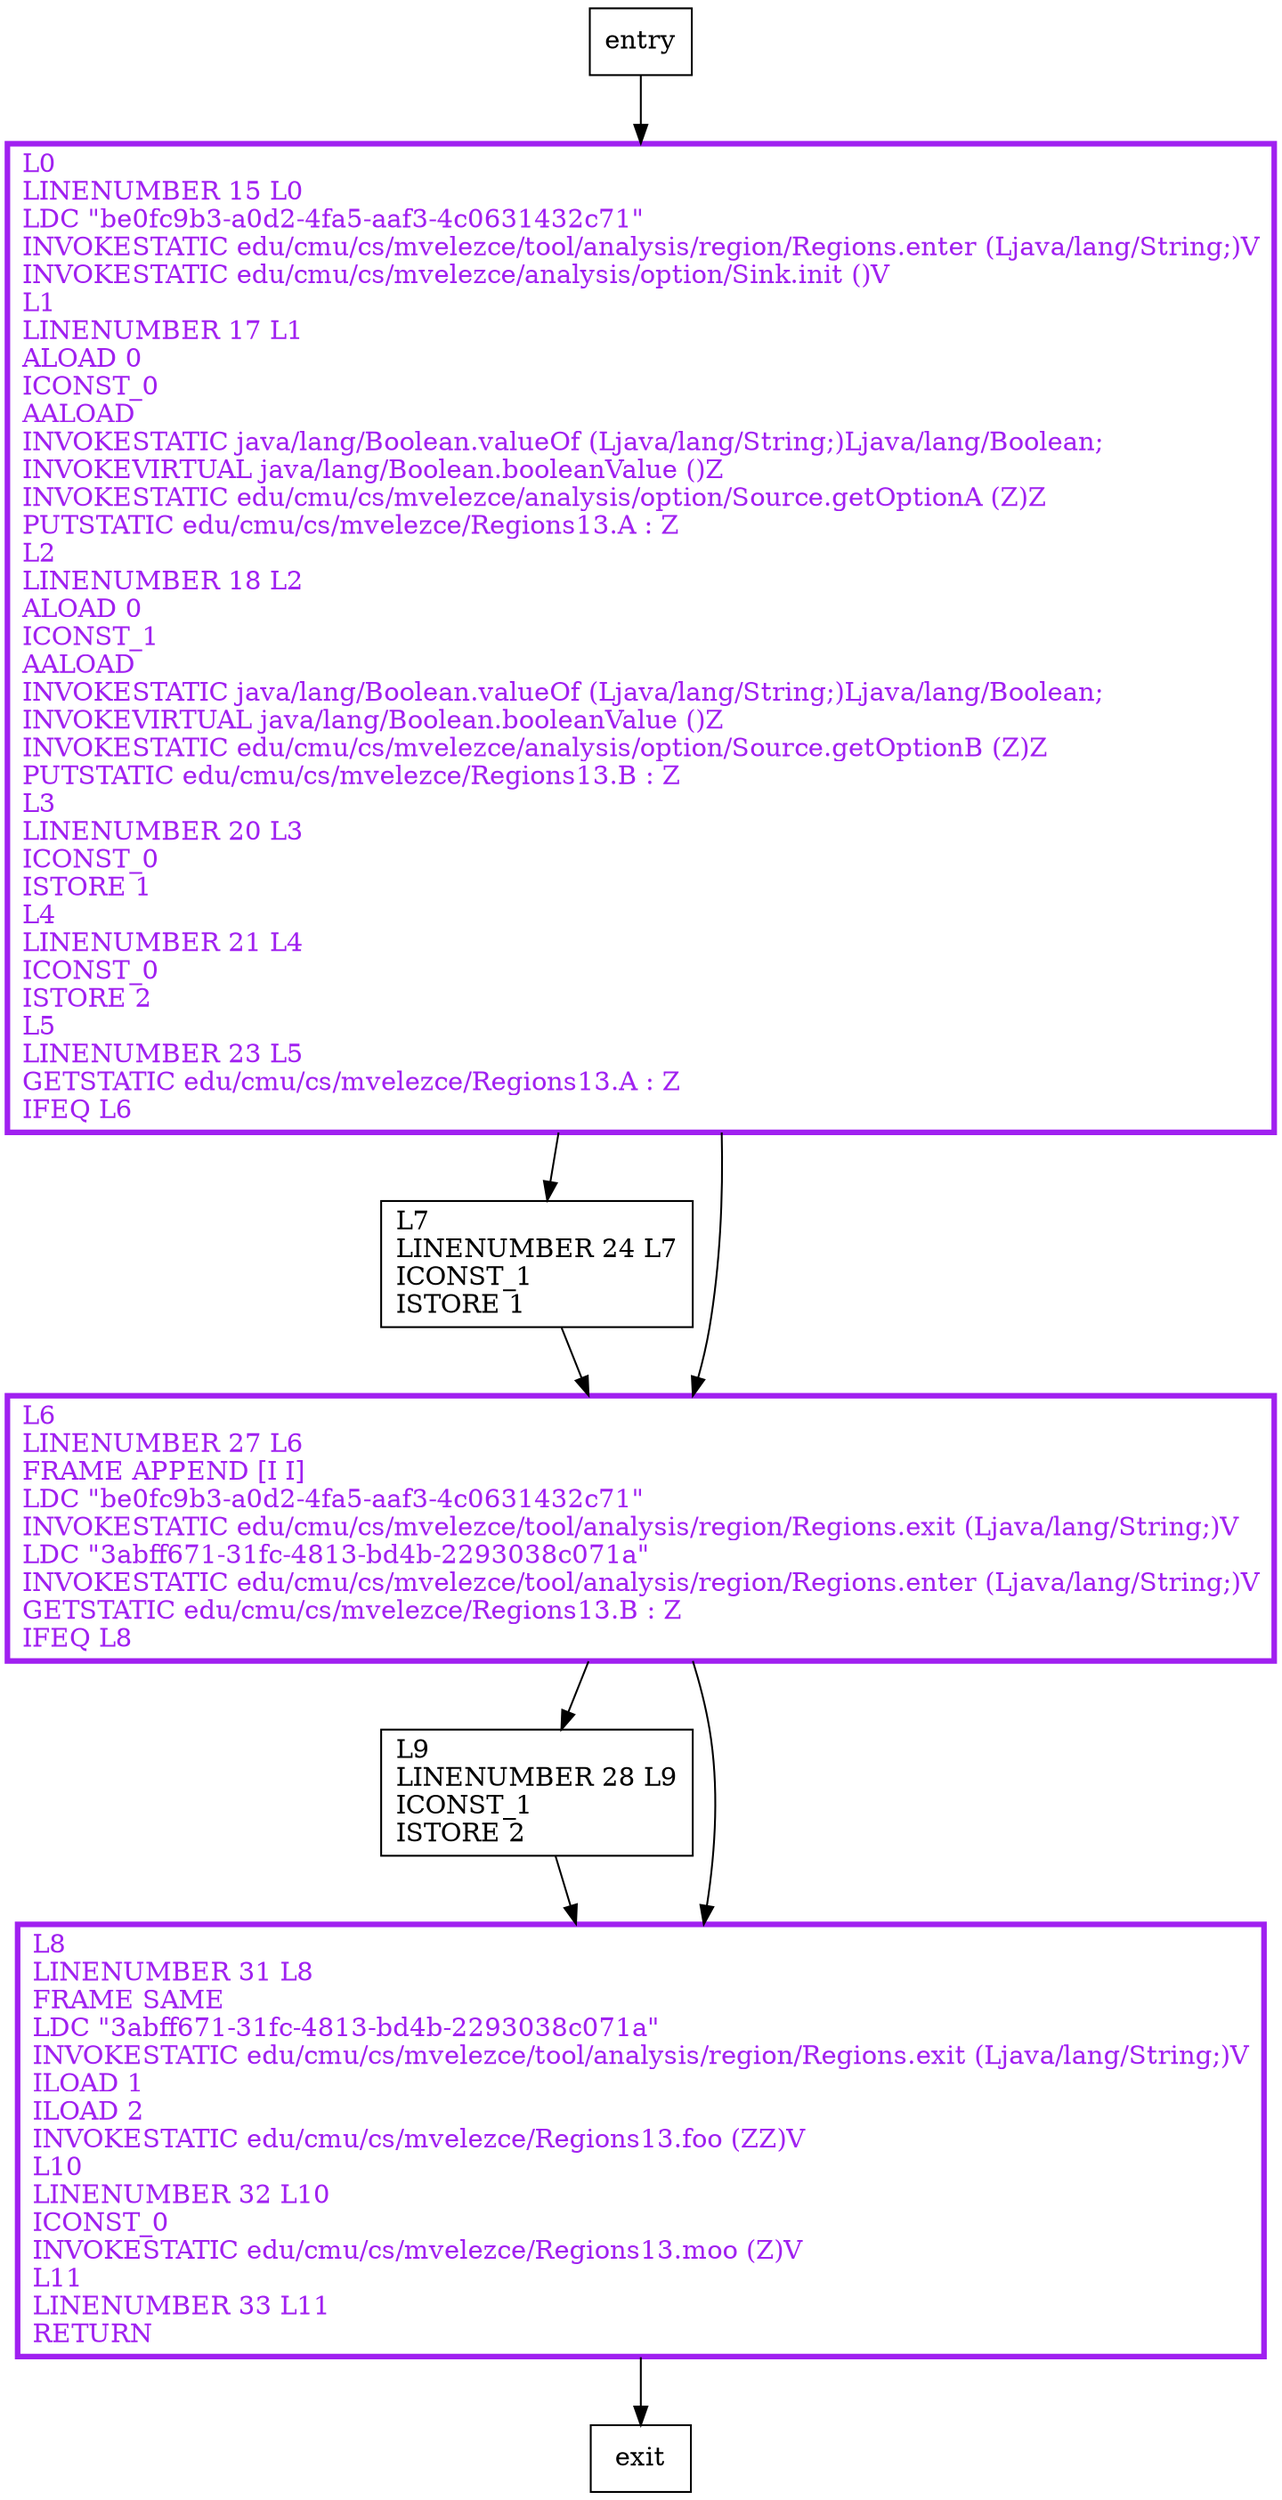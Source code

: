 digraph main {
node [shape=record];
1772876772 [label="L7\lLINENUMBER 24 L7\lICONST_1\lISTORE 1\l"];
488723146 [label="L0\lLINENUMBER 15 L0\lLDC \"be0fc9b3-a0d2-4fa5-aaf3-4c0631432c71\"\lINVOKESTATIC edu/cmu/cs/mvelezce/tool/analysis/region/Regions.enter (Ljava/lang/String;)V\lINVOKESTATIC edu/cmu/cs/mvelezce/analysis/option/Sink.init ()V\lL1\lLINENUMBER 17 L1\lALOAD 0\lICONST_0\lAALOAD\lINVOKESTATIC java/lang/Boolean.valueOf (Ljava/lang/String;)Ljava/lang/Boolean;\lINVOKEVIRTUAL java/lang/Boolean.booleanValue ()Z\lINVOKESTATIC edu/cmu/cs/mvelezce/analysis/option/Source.getOptionA (Z)Z\lPUTSTATIC edu/cmu/cs/mvelezce/Regions13.A : Z\lL2\lLINENUMBER 18 L2\lALOAD 0\lICONST_1\lAALOAD\lINVOKESTATIC java/lang/Boolean.valueOf (Ljava/lang/String;)Ljava/lang/Boolean;\lINVOKEVIRTUAL java/lang/Boolean.booleanValue ()Z\lINVOKESTATIC edu/cmu/cs/mvelezce/analysis/option/Source.getOptionB (Z)Z\lPUTSTATIC edu/cmu/cs/mvelezce/Regions13.B : Z\lL3\lLINENUMBER 20 L3\lICONST_0\lISTORE 1\lL4\lLINENUMBER 21 L4\lICONST_0\lISTORE 2\lL5\lLINENUMBER 23 L5\lGETSTATIC edu/cmu/cs/mvelezce/Regions13.A : Z\lIFEQ L6\l"];
18988178 [label="L6\lLINENUMBER 27 L6\lFRAME APPEND [I I]\lLDC \"be0fc9b3-a0d2-4fa5-aaf3-4c0631432c71\"\lINVOKESTATIC edu/cmu/cs/mvelezce/tool/analysis/region/Regions.exit (Ljava/lang/String;)V\lLDC \"3abff671-31fc-4813-bd4b-2293038c071a\"\lINVOKESTATIC edu/cmu/cs/mvelezce/tool/analysis/region/Regions.enter (Ljava/lang/String;)V\lGETSTATIC edu/cmu/cs/mvelezce/Regions13.B : Z\lIFEQ L8\l"];
2025876034 [label="L9\lLINENUMBER 28 L9\lICONST_1\lISTORE 2\l"];
1877000822 [label="L8\lLINENUMBER 31 L8\lFRAME SAME\lLDC \"3abff671-31fc-4813-bd4b-2293038c071a\"\lINVOKESTATIC edu/cmu/cs/mvelezce/tool/analysis/region/Regions.exit (Ljava/lang/String;)V\lILOAD 1\lILOAD 2\lINVOKESTATIC edu/cmu/cs/mvelezce/Regions13.foo (ZZ)V\lL10\lLINENUMBER 32 L10\lICONST_0\lINVOKESTATIC edu/cmu/cs/mvelezce/Regions13.moo (Z)V\lL11\lLINENUMBER 33 L11\lRETURN\l"];
entry;
exit;
entry -> 488723146;
1772876772 -> 18988178;
488723146 -> 1772876772;
488723146 -> 18988178;
18988178 -> 2025876034;
18988178 -> 1877000822;
2025876034 -> 1877000822;
1877000822 -> exit;
488723146[fontcolor="purple", penwidth=3, color="purple"];
18988178[fontcolor="purple", penwidth=3, color="purple"];
1877000822[fontcolor="purple", penwidth=3, color="purple"];
}
